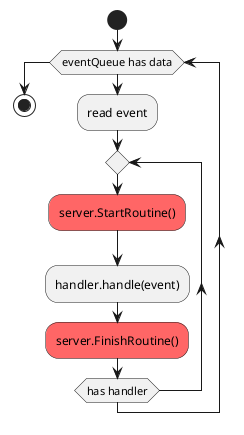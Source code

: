 @startuml
start
while (eventQueue has data)
  :read event;
  repeat
    #FF6666:server.StartRoutine();
    :handler.handle(event);
    #FF6666:server.FinishRoutine();
  repeat while(has handler)
endwhile

stop
@enduml